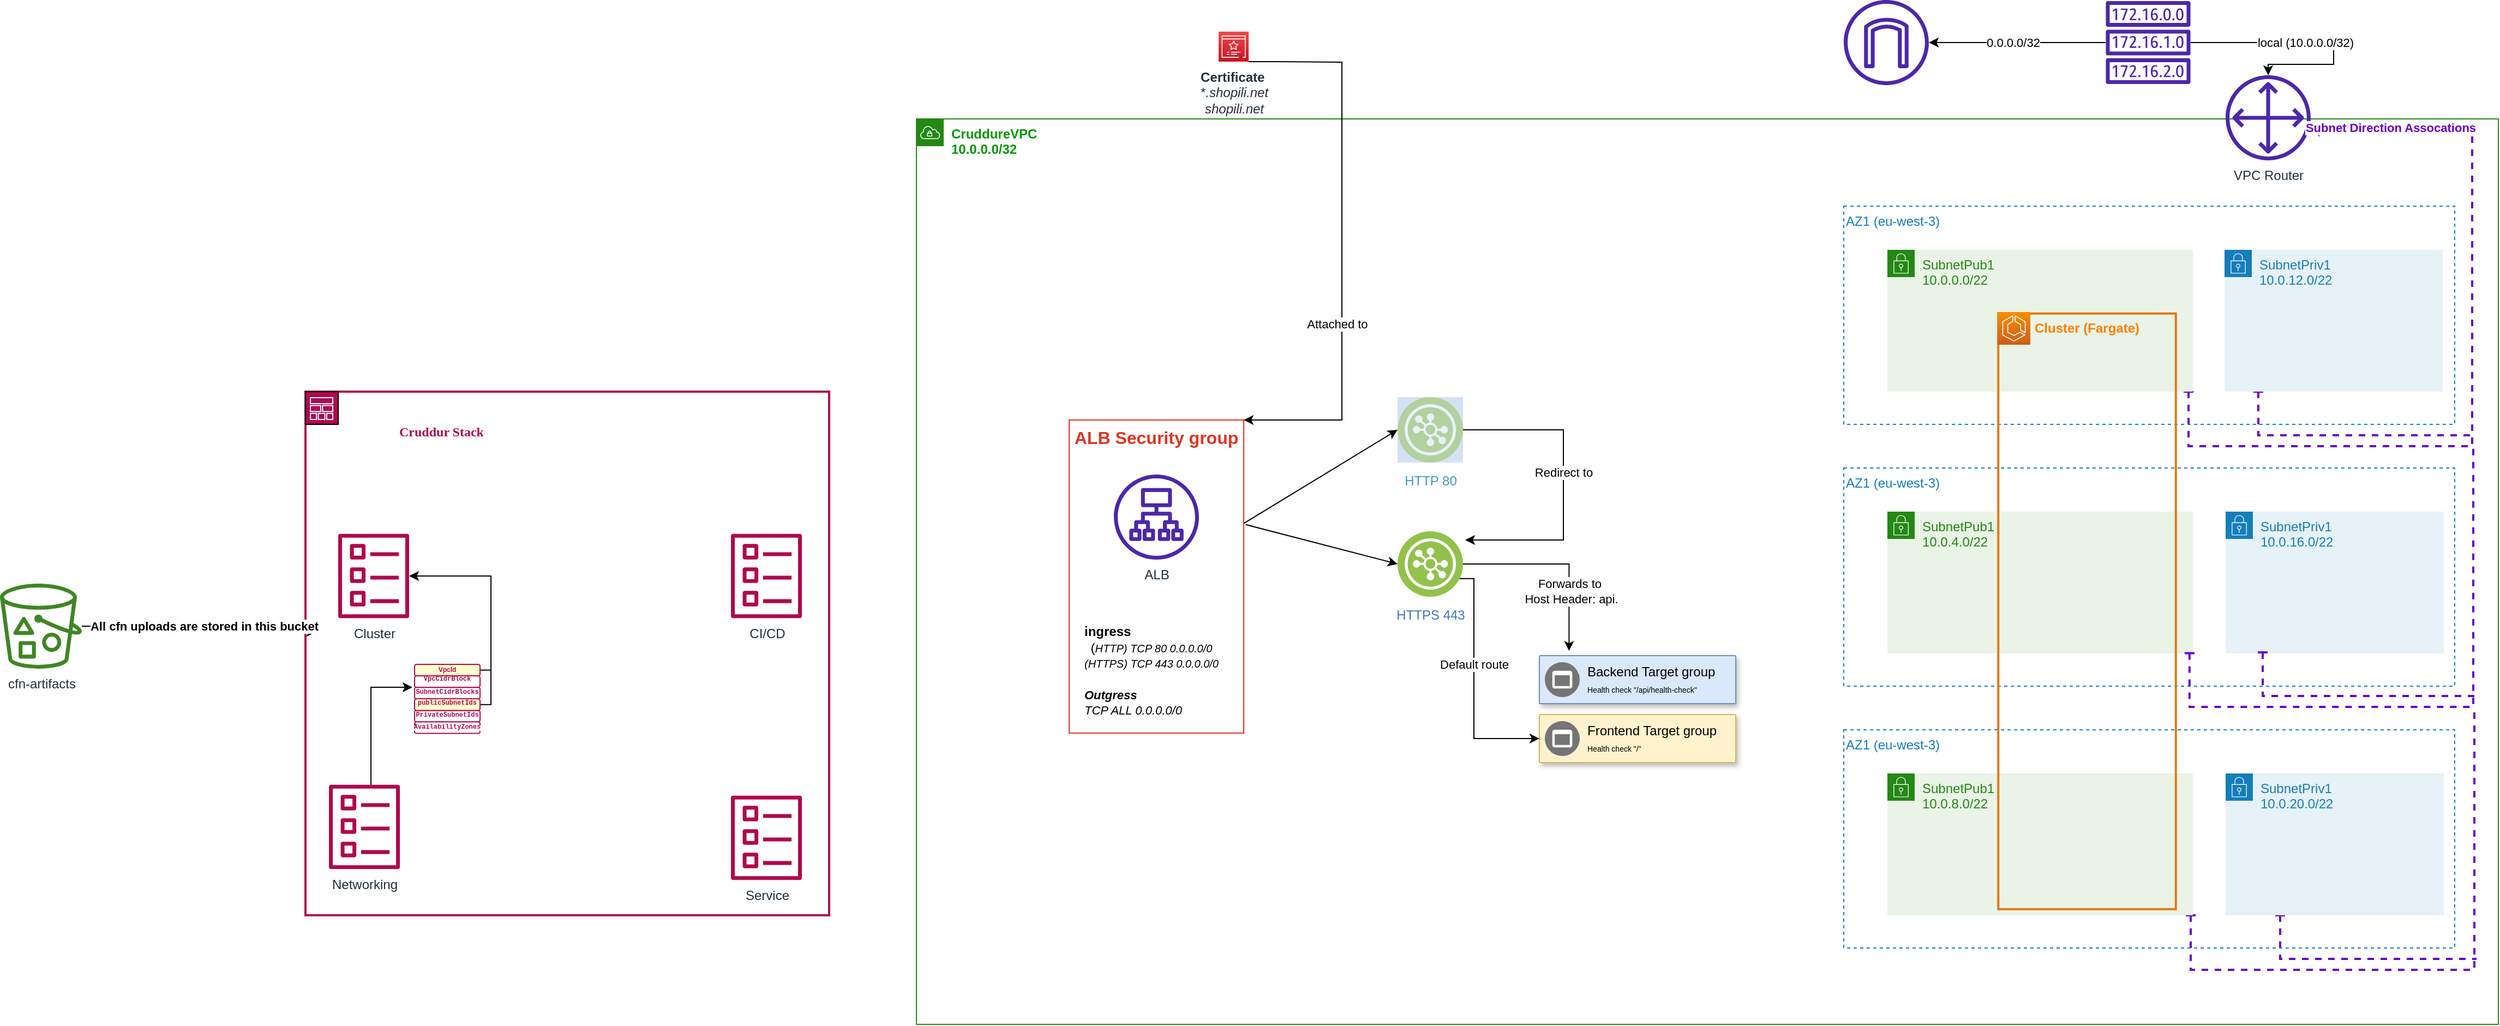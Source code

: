 <mxfile version="21.4.0" type="github">
  <diagram name="Page-1" id="jY5gFjf3i85i_nCbhtwK">
    <mxGraphModel dx="3163" dy="778" grid="1" gridSize="10" guides="1" tooltips="1" connect="1" arrows="1" fold="1" page="1" pageScale="1" pageWidth="827" pageHeight="1169" math="0" shadow="0">
      <root>
        <mxCell id="0" />
        <mxCell id="1" parent="0" />
        <mxCell id="iXnFn7y6UCGAYkhMm21r-1" value="&lt;b&gt;&lt;font color=&quot;#009900&quot;&gt;CruddureVPC&lt;/font&gt;&lt;/b&gt;&lt;br&gt;&lt;font color=&quot;#009900&quot;&gt;&lt;b&gt;10.0.0.0/32&lt;/b&gt;&lt;/font&gt;" style="points=[[0,0],[0.25,0],[0.5,0],[0.75,0],[1,0],[1,0.25],[1,0.5],[1,0.75],[1,1],[0.75,1],[0.5,1],[0.25,1],[0,1],[0,0.75],[0,0.5],[0,0.25]];outlineConnect=0;gradientColor=none;html=1;whiteSpace=wrap;fontSize=12;fontStyle=0;container=0;pointerEvents=0;collapsible=0;recursiveResize=0;shape=mxgraph.aws4.group;grIcon=mxgraph.aws4.group_vpc;strokeColor=#248814;fillColor=none;verticalAlign=top;align=left;spacingLeft=30;fontColor=#AAB7B8;dashed=0;" vertex="1" parent="1">
          <mxGeometry x="-690" y="120" width="1450" height="830" as="geometry" />
        </mxCell>
        <mxCell id="iXnFn7y6UCGAYkhMm21r-3" value="" style="sketch=0;outlineConnect=0;fontColor=#232F3E;gradientColor=none;fillColor=#4D27AA;strokeColor=none;dashed=0;verticalLabelPosition=bottom;verticalAlign=top;align=center;html=1;fontSize=12;fontStyle=0;aspect=fixed;pointerEvents=1;shape=mxgraph.aws4.internet_gateway;container=0;" vertex="1" parent="1">
          <mxGeometry x="160" y="11" width="78" height="78" as="geometry" />
        </mxCell>
        <mxCell id="iXnFn7y6UCGAYkhMm21r-6" style="edgeStyle=orthogonalEdgeStyle;rounded=0;orthogonalLoop=1;jettySize=auto;html=1;" edge="1" parent="1" source="iXnFn7y6UCGAYkhMm21r-4" target="iXnFn7y6UCGAYkhMm21r-5">
          <mxGeometry relative="1" as="geometry">
            <mxPoint x="550" y="70" as="targetPoint" />
            <Array as="points">
              <mxPoint x="609" y="50" />
              <mxPoint x="609" y="70" />
              <mxPoint x="549" y="70" />
            </Array>
          </mxGeometry>
        </mxCell>
        <mxCell id="iXnFn7y6UCGAYkhMm21r-11" value="local (10.0.0.0/32)" style="edgeLabel;html=1;align=center;verticalAlign=middle;resizable=0;points=[];container=0;" vertex="1" connectable="0" parent="iXnFn7y6UCGAYkhMm21r-6">
          <mxGeometry x="-0.056" y="-2" relative="1" as="geometry">
            <mxPoint y="-2" as="offset" />
          </mxGeometry>
        </mxCell>
        <mxCell id="iXnFn7y6UCGAYkhMm21r-7" style="edgeStyle=orthogonalEdgeStyle;rounded=0;orthogonalLoop=1;jettySize=auto;html=1;" edge="1" parent="1" source="iXnFn7y6UCGAYkhMm21r-4" target="iXnFn7y6UCGAYkhMm21r-3">
          <mxGeometry relative="1" as="geometry" />
        </mxCell>
        <mxCell id="iXnFn7y6UCGAYkhMm21r-12" value="0.0.0.0/32&lt;br&gt;" style="edgeLabel;html=1;align=center;verticalAlign=middle;resizable=0;points=[];container=0;" vertex="1" connectable="0" parent="iXnFn7y6UCGAYkhMm21r-7">
          <mxGeometry x="0.051" relative="1" as="geometry">
            <mxPoint as="offset" />
          </mxGeometry>
        </mxCell>
        <mxCell id="iXnFn7y6UCGAYkhMm21r-4" value="" style="sketch=0;outlineConnect=0;fontColor=#232F3E;gradientColor=none;fillColor=#4D27AA;strokeColor=none;dashed=0;verticalLabelPosition=bottom;verticalAlign=top;align=center;html=1;fontSize=12;fontStyle=0;aspect=fixed;pointerEvents=1;shape=mxgraph.aws4.route_table;container=0;" vertex="1" parent="1">
          <mxGeometry x="400" y="12" width="78" height="76" as="geometry" />
        </mxCell>
        <mxCell id="iXnFn7y6UCGAYkhMm21r-5" value="VPC Router" style="sketch=0;outlineConnect=0;fontColor=#232F3E;gradientColor=none;fillColor=#4D27AA;strokeColor=none;dashed=0;verticalLabelPosition=bottom;verticalAlign=top;align=center;html=1;fontSize=12;fontStyle=0;aspect=fixed;pointerEvents=1;shape=mxgraph.aws4.customer_gateway;container=0;" vertex="1" parent="1">
          <mxGeometry x="510" y="80" width="78" height="78" as="geometry" />
        </mxCell>
        <mxCell id="iXnFn7y6UCGAYkhMm21r-19" style="edgeStyle=orthogonalEdgeStyle;rounded=0;orthogonalLoop=1;jettySize=auto;html=1;strokeColor=#6600CC;strokeWidth=2;dashed=1;endArrow=classic;endFill=0;startArrow=baseDash;startFill=0;" edge="1" parent="1">
          <mxGeometry relative="1" as="geometry">
            <mxPoint x="476" y="370" as="sourcePoint" />
            <mxPoint x="584" y="130" as="targetPoint" />
            <Array as="points">
              <mxPoint x="476" y="420" />
              <mxPoint x="736" y="420" />
              <mxPoint x="736" y="130" />
            </Array>
          </mxGeometry>
        </mxCell>
        <mxCell id="iXnFn7y6UCGAYkhMm21r-26" value="&lt;font color=&quot;#6600cc&quot;&gt;&lt;b&gt;Subnet Direction Assocations&lt;/b&gt;&lt;/font&gt;" style="edgeLabel;html=1;align=center;verticalAlign=middle;resizable=0;points=[];container=0;" vertex="1" connectable="0" parent="iXnFn7y6UCGAYkhMm21r-19">
          <mxGeometry x="0.839" y="1" relative="1" as="geometry">
            <mxPoint x="16" y="-3" as="offset" />
          </mxGeometry>
        </mxCell>
        <mxCell id="iXnFn7y6UCGAYkhMm21r-23" style="edgeStyle=orthogonalEdgeStyle;rounded=0;orthogonalLoop=1;jettySize=auto;html=1;strokeColor=#6600CC;strokeWidth=2;dashed=1;endArrow=none;endFill=0;startArrow=baseDash;startFill=0;" edge="1" parent="1">
          <mxGeometry relative="1" as="geometry">
            <mxPoint x="740" y="890" as="targetPoint" />
            <mxPoint x="560" y="850" as="sourcePoint" />
            <Array as="points">
              <mxPoint x="560" y="890" />
            </Array>
          </mxGeometry>
        </mxCell>
        <mxCell id="iXnFn7y6UCGAYkhMm21r-24" style="edgeStyle=orthogonalEdgeStyle;rounded=0;orthogonalLoop=1;jettySize=auto;html=1;strokeColor=#6600CC;strokeWidth=2;dashed=1;endArrow=none;endFill=0;startArrow=baseDash;startFill=0;" edge="1" parent="1">
          <mxGeometry relative="1" as="geometry">
            <mxPoint x="478" y="850" as="sourcePoint" />
            <mxPoint x="738" y="660" as="targetPoint" />
            <Array as="points">
              <mxPoint x="478" y="850" />
              <mxPoint x="478" y="900" />
              <mxPoint x="738" y="900" />
            </Array>
          </mxGeometry>
        </mxCell>
        <mxCell id="iXnFn7y6UCGAYkhMm21r-32" value="" style="group;verticalAlign=top;horizontal=0;fillColor=none;" vertex="1" connectable="0" parent="1">
          <mxGeometry x="-1250" y="370" width="480" height="480" as="geometry" />
        </mxCell>
        <mxCell id="iXnFn7y6UCGAYkhMm21r-29" value="" style="whiteSpace=wrap;html=1;aspect=fixed;strokeColor=#b0084d;strokeWidth=2;fillColor=none;" vertex="1" parent="iXnFn7y6UCGAYkhMm21r-32">
          <mxGeometry width="480" height="480" as="geometry" />
        </mxCell>
        <mxCell id="iXnFn7y6UCGAYkhMm21r-30" value="" style="whiteSpace=wrap;html=1;aspect=fixed;fillColor=#B0084D;" vertex="1" parent="iXnFn7y6UCGAYkhMm21r-32">
          <mxGeometry width="30" height="30" as="geometry" />
        </mxCell>
        <mxCell id="iXnFn7y6UCGAYkhMm21r-27" value="&lt;br&gt;&lt;br&gt;" style="sketch=0;outlineConnect=0;fontColor=#232F3E;gradientColor=none;fillColor=#FFFFFF;strokeColor=none;dashed=0;verticalLabelPosition=bottom;verticalAlign=top;align=center;html=1;fontSize=12;fontStyle=0;aspect=fixed;pointerEvents=1;shape=mxgraph.aws4.stack;" vertex="1" parent="iXnFn7y6UCGAYkhMm21r-32">
          <mxGeometry x="4" y="5" width="21.56" height="21" as="geometry" />
        </mxCell>
        <mxCell id="iXnFn7y6UCGAYkhMm21r-31" value="Cruddur Stack" style="text;strokeColor=none;fillColor=none;align=left;verticalAlign=middle;spacingLeft=4;spacingRight=4;overflow=hidden;points=[[0,0.5],[1,0.5]];portConstraint=eastwest;rotatable=0;whiteSpace=wrap;html=1;fontFamily=Verdana;fontStyle=1;fontColor=#B0084D;" vertex="1" parent="iXnFn7y6UCGAYkhMm21r-32">
          <mxGeometry x="80" y="22" width="120" height="30" as="geometry" />
        </mxCell>
        <mxCell id="iXnFn7y6UCGAYkhMm21r-28" value="Cluster" style="sketch=0;outlineConnect=0;fontColor=#232F3E;gradientColor=none;fillColor=#B0084D;strokeColor=none;dashed=0;verticalLabelPosition=bottom;verticalAlign=top;align=center;html=1;fontSize=12;fontStyle=0;aspect=fixed;pointerEvents=1;shape=mxgraph.aws4.template;" vertex="1" parent="iXnFn7y6UCGAYkhMm21r-32">
          <mxGeometry x="30" y="130" width="65" height="78" as="geometry" />
        </mxCell>
        <mxCell id="iXnFn7y6UCGAYkhMm21r-33" value="Service&lt;br&gt;" style="sketch=0;outlineConnect=0;fontColor=#232F3E;gradientColor=none;fillColor=#B0084D;strokeColor=none;dashed=0;verticalLabelPosition=bottom;verticalAlign=top;align=center;html=1;fontSize=12;fontStyle=0;aspect=fixed;pointerEvents=1;shape=mxgraph.aws4.template;" vertex="1" parent="iXnFn7y6UCGAYkhMm21r-32">
          <mxGeometry x="390" y="370" width="65" height="78" as="geometry" />
        </mxCell>
        <mxCell id="iXnFn7y6UCGAYkhMm21r-34" value="CI/CD&lt;br&gt;" style="sketch=0;outlineConnect=0;fontColor=#232F3E;gradientColor=none;fillColor=#B0084D;strokeColor=none;dashed=0;verticalLabelPosition=bottom;verticalAlign=top;align=center;html=1;fontSize=12;fontStyle=0;aspect=fixed;pointerEvents=1;shape=mxgraph.aws4.template;" vertex="1" parent="iXnFn7y6UCGAYkhMm21r-32">
          <mxGeometry x="390" y="130" width="65" height="78" as="geometry" />
        </mxCell>
        <mxCell id="iXnFn7y6UCGAYkhMm21r-48" style="edgeStyle=orthogonalEdgeStyle;rounded=0;orthogonalLoop=1;jettySize=auto;html=1;" edge="1" parent="iXnFn7y6UCGAYkhMm21r-32" source="iXnFn7y6UCGAYkhMm21r-35">
          <mxGeometry relative="1" as="geometry">
            <mxPoint x="98" y="271" as="targetPoint" />
            <Array as="points">
              <mxPoint x="60" y="271" />
            </Array>
          </mxGeometry>
        </mxCell>
        <mxCell id="iXnFn7y6UCGAYkhMm21r-35" value="Networking" style="sketch=0;outlineConnect=0;fontColor=#232F3E;gradientColor=none;fillColor=#B0084D;strokeColor=none;dashed=0;verticalLabelPosition=bottom;verticalAlign=top;align=center;html=1;fontSize=12;fontStyle=0;aspect=fixed;pointerEvents=1;shape=mxgraph.aws4.template;" vertex="1" parent="iXnFn7y6UCGAYkhMm21r-32">
          <mxGeometry x="21.53" y="360" width="65" height="78" as="geometry" />
        </mxCell>
        <mxCell id="iXnFn7y6UCGAYkhMm21r-54" style="edgeStyle=orthogonalEdgeStyle;rounded=0;orthogonalLoop=1;jettySize=auto;html=1;" edge="1" parent="iXnFn7y6UCGAYkhMm21r-32" source="iXnFn7y6UCGAYkhMm21r-40" target="iXnFn7y6UCGAYkhMm21r-28">
          <mxGeometry relative="1" as="geometry">
            <Array as="points">
              <mxPoint x="170" y="255" />
              <mxPoint x="170" y="169" />
            </Array>
          </mxGeometry>
        </mxCell>
        <mxCell id="iXnFn7y6UCGAYkhMm21r-40" value="VpcId" style="rounded=1;whiteSpace=wrap;fontSize=6;html=1;spacingTop=0;spacing=0;fontColor=#B0084D;fontStyle=1;align=center;strokeColor=#B0084D;fillColor=#FFFFCC;" vertex="1" parent="iXnFn7y6UCGAYkhMm21r-32">
          <mxGeometry x="100" y="250" width="60" height="10.55" as="geometry" />
        </mxCell>
        <mxCell id="iXnFn7y6UCGAYkhMm21r-52" value="&lt;div style=&quot;background-color: rgb(255, 255, 255); font-family: Menlo, Monaco, &amp;quot;Courier New&amp;quot;, monospace; line-height: 92%; font-size: 6px;&quot;&gt;&lt;font style=&quot;font-size: 6px;&quot;&gt;PrivateSubnetIds&lt;/font&gt;&lt;/div&gt;" style="rounded=1;whiteSpace=wrap;html=1;fontSize=6;spacingTop=-3;fontColor=#B0084D;verticalAlign=middle;align=center;fontStyle=1;strokeColor=#B0084D;" vertex="1" parent="iXnFn7y6UCGAYkhMm21r-32">
          <mxGeometry x="100" y="292.19" width="60" height="10.55" as="geometry" />
        </mxCell>
        <mxCell id="iXnFn7y6UCGAYkhMm21r-41" value="&lt;div style=&quot;background-color: rgb(255, 255, 255); font-family: Menlo, Monaco, &amp;quot;Courier New&amp;quot;, monospace; line-height: 72%; font-size: 6px;&quot;&gt;&lt;div style=&quot;line-height: 72%; font-size: 6px;&quot;&gt;&lt;font style=&quot;font-size: 6px;&quot;&gt;&lt;span style=&quot;font-size: 6px;&quot;&gt;VpcCidrBlock&lt;/span&gt;&lt;/font&gt;&lt;/div&gt;&lt;/div&gt;" style="rounded=1;whiteSpace=wrap;html=1;fontSize=6;spacingTop=-3;fontColor=#B0084D;fontStyle=1;align=center;strokeColor=#B0084D;" vertex="1" parent="iXnFn7y6UCGAYkhMm21r-32">
          <mxGeometry x="100" y="260.55" width="60" height="10.55" as="geometry" />
        </mxCell>
        <mxCell id="iXnFn7y6UCGAYkhMm21r-42" value="&lt;div style=&quot;background-color: rgb(255, 255, 255); font-family: Menlo, Monaco, &amp;quot;Courier New&amp;quot;, monospace; line-height: 92%; font-size: 6px;&quot;&gt;&lt;div style=&quot;line-height: 92%; font-size: 6px;&quot;&gt;&lt;div style=&quot;line-height: 92%; font-size: 6px;&quot;&gt;&lt;font style=&quot;font-size: 6px;&quot;&gt;SubnetCidrBlocks&lt;/font&gt;&lt;/div&gt;&lt;/div&gt;&lt;/div&gt;" style="rounded=1;whiteSpace=wrap;html=1;fontSize=6;spacingTop=-2;fontColor=#B0084D;fontStyle=1;align=center;strokeColor=#B0084D;" vertex="1" parent="iXnFn7y6UCGAYkhMm21r-32">
          <mxGeometry x="100" y="271.09" width="60" height="10.55" as="geometry" />
        </mxCell>
        <mxCell id="iXnFn7y6UCGAYkhMm21r-55" style="edgeStyle=orthogonalEdgeStyle;rounded=0;orthogonalLoop=1;jettySize=auto;html=1;endArrow=none;endFill=0;" edge="1" parent="iXnFn7y6UCGAYkhMm21r-32" source="iXnFn7y6UCGAYkhMm21r-43">
          <mxGeometry relative="1" as="geometry">
            <mxPoint x="170" y="249" as="targetPoint" />
            <Array as="points">
              <mxPoint x="170" y="287" />
            </Array>
          </mxGeometry>
        </mxCell>
        <mxCell id="iXnFn7y6UCGAYkhMm21r-43" value="&lt;div style=&quot;font-family: Menlo, Monaco, &amp;quot;Courier New&amp;quot;, monospace; line-height: 92%; font-size: 6px;&quot;&gt;&lt;font style=&quot;font-size: 6px; background-color: rgb(255, 255, 204);&quot;&gt;publicSubnetIds&lt;/font&gt;&lt;/div&gt;" style="rounded=1;whiteSpace=wrap;html=1;fontSize=6;spacingTop=-3;fontColor=#B0084D;verticalAlign=middle;align=center;fontStyle=1;strokeColor=#B0084D;fillColor=#FFFFCC;" vertex="1" parent="iXnFn7y6UCGAYkhMm21r-32">
          <mxGeometry x="100" y="281.64" width="60" height="10.55" as="geometry" />
        </mxCell>
        <mxCell id="iXnFn7y6UCGAYkhMm21r-46" value="&lt;div style=&quot;background-color: rgb(255, 255, 255); font-family: Menlo, Monaco, &amp;quot;Courier New&amp;quot;, monospace; line-height: 71%; font-size: 6px;&quot;&gt;&lt;font style=&quot;font-size: 6px;&quot;&gt;AvailabilityZones&lt;/font&gt;&lt;/div&gt;" style="rounded=1;whiteSpace=wrap;html=1;fontSize=6;spacingTop=-1;fontColor=#B0084D;fontStyle=1;align=center;strokeColor=#B0084D;" vertex="1" parent="iXnFn7y6UCGAYkhMm21r-32">
          <mxGeometry x="100" y="302.74" width="60" height="10.55" as="geometry" />
        </mxCell>
        <mxCell id="iXnFn7y6UCGAYkhMm21r-38" style="edgeStyle=orthogonalEdgeStyle;rounded=0;orthogonalLoop=1;jettySize=auto;html=1;" edge="1" parent="1" source="iXnFn7y6UCGAYkhMm21r-36">
          <mxGeometry relative="1" as="geometry">
            <mxPoint x="-1240" y="590" as="targetPoint" />
            <mxPoint x="-645.008" y="319" as="sourcePoint" />
          </mxGeometry>
        </mxCell>
        <mxCell id="iXnFn7y6UCGAYkhMm21r-39" value="&lt;b&gt;All cfn uploads are stored in this bucket&lt;/b&gt;" style="edgeLabel;html=1;align=center;verticalAlign=middle;resizable=0;points=[];" vertex="1" connectable="0" parent="iXnFn7y6UCGAYkhMm21r-38">
          <mxGeometry x="-0.262" y="-4" relative="1" as="geometry">
            <mxPoint x="30" y="-4" as="offset" />
          </mxGeometry>
        </mxCell>
        <mxCell id="iXnFn7y6UCGAYkhMm21r-36" value="cfn-artifacts" style="sketch=0;outlineConnect=0;fontColor=#232F3E;gradientColor=none;fillColor=#3F8624;strokeColor=none;dashed=0;verticalLabelPosition=bottom;verticalAlign=top;align=center;html=1;fontSize=12;fontStyle=0;aspect=fixed;pointerEvents=1;shape=mxgraph.aws4.bucket_with_objects;" vertex="1" parent="1">
          <mxGeometry x="-1530" y="546" width="75" height="78" as="geometry" />
        </mxCell>
        <mxCell id="iXnFn7y6UCGAYkhMm21r-93" value="" style="group" vertex="1" connectable="0" parent="1">
          <mxGeometry x="-639" y="356" width="700" height="354" as="geometry" />
        </mxCell>
        <mxCell id="iXnFn7y6UCGAYkhMm21r-67" value="ALB&lt;br&gt;" style="sketch=0;outlineConnect=0;fontColor=#232F3E;gradientColor=none;fillColor=#4D27AA;strokeColor=none;dashed=0;verticalLabelPosition=bottom;verticalAlign=top;align=center;html=1;fontSize=12;fontStyle=0;aspect=fixed;pointerEvents=1;shape=mxgraph.aws4.application_load_balancer;" vertex="1" parent="iXnFn7y6UCGAYkhMm21r-93">
          <mxGeometry x="130" y="90" width="78" height="78" as="geometry" />
        </mxCell>
        <mxCell id="iXnFn7y6UCGAYkhMm21r-72" value="" style="group" vertex="1" connectable="0" parent="iXnFn7y6UCGAYkhMm21r-93">
          <mxGeometry x="390" y="120" width="70" height="82" as="geometry" />
        </mxCell>
        <mxCell id="iXnFn7y6UCGAYkhMm21r-71" value="" style="shape=image;html=1;verticalAlign=top;verticalLabelPosition=bottom;labelBackgroundColor=#ffffff;imageAspect=0;aspect=fixed;image=https://cdn1.iconfinder.com/data/icons/material-core/23/https-128.png;opacity=50;perimeterSpacing=10;strokeWidth=4;imageBackground=default;" vertex="1" parent="iXnFn7y6UCGAYkhMm21r-72">
          <mxGeometry x="30" width="40" height="40" as="geometry" />
        </mxCell>
        <mxCell id="iXnFn7y6UCGAYkhMm21r-68" value="HTTPS 443&lt;br&gt;" style="image;aspect=fixed;perimeter=ellipsePerimeter;html=1;align=center;shadow=0;dashed=0;fontColor=#4277BB;labelBackgroundColor=default;fontSize=12;spacingTop=3;image=img/lib/ibm/vpc/LoadBalancerListener.svg;" vertex="1" parent="iXnFn7y6UCGAYkhMm21r-72">
          <mxGeometry y="22" width="60" height="60" as="geometry" />
        </mxCell>
        <mxCell id="iXnFn7y6UCGAYkhMm21r-73" value="" style="group" vertex="1" connectable="0" parent="iXnFn7y6UCGAYkhMm21r-93">
          <mxGeometry x="390" width="70" height="79" as="geometry" />
        </mxCell>
        <mxCell id="iXnFn7y6UCGAYkhMm21r-69" value="" style="shape=image;html=1;verticalAlign=top;verticalLabelPosition=bottom;labelBackgroundColor=#ffffff;imageAspect=0;aspect=fixed;image=https://cdn1.iconfinder.com/data/icons/CrystalClear/128x128/actions/decrypted.png" vertex="1" parent="iXnFn7y6UCGAYkhMm21r-73">
          <mxGeometry x="30" width="40" height="40" as="geometry" />
        </mxCell>
        <mxCell id="iXnFn7y6UCGAYkhMm21r-70" value="HTTP 80" style="image;aspect=fixed;perimeter=ellipsePerimeter;html=1;align=center;shadow=0;dashed=0;fontColor=#4299BB;labelBackgroundColor=default;fontSize=12;spacingTop=3;image=img/lib/ibm/vpc/LoadBalancerListener.svg;opacity=50;imageBorder=none;imageBackground=#A9C4EB;" vertex="1" parent="iXnFn7y6UCGAYkhMm21r-73">
          <mxGeometry y="19" width="60" height="60" as="geometry" />
        </mxCell>
        <mxCell id="iXnFn7y6UCGAYkhMm21r-75" value="" style="strokeColor=#d6b656;shadow=1;strokeWidth=1;rounded=1;absoluteArcSize=1;arcSize=2;fillColor=#fff2cc;" vertex="1" parent="iXnFn7y6UCGAYkhMm21r-93">
          <mxGeometry x="520" y="310" width="180" height="44" as="geometry" />
        </mxCell>
        <mxCell id="iXnFn7y6UCGAYkhMm21r-76" value="Frontend Target group&lt;br&gt;&lt;font style=&quot;font-size: 7px;&quot;&gt;Health check &quot;/&quot;&amp;nbsp;&lt;/font&gt;" style="sketch=0;dashed=0;connectable=0;html=1;fillColor=#757575;strokeColor=none;shape=mxgraph.gcp2.frontend_platform_services;part=1;labelPosition=right;verticalLabelPosition=middle;align=left;verticalAlign=middle;spacingLeft=5;fontSize=12;" vertex="1" parent="iXnFn7y6UCGAYkhMm21r-75">
          <mxGeometry y="0.5" width="32" height="32" relative="1" as="geometry">
            <mxPoint x="5" y="-16" as="offset" />
          </mxGeometry>
        </mxCell>
        <mxCell id="iXnFn7y6UCGAYkhMm21r-77" value="" style="strokeColor=#6c8ebf;shadow=1;strokeWidth=1;rounded=1;absoluteArcSize=1;arcSize=2;fillColor=#dae8fc;" vertex="1" parent="iXnFn7y6UCGAYkhMm21r-93">
          <mxGeometry x="520" y="256" width="180" height="44" as="geometry" />
        </mxCell>
        <mxCell id="iXnFn7y6UCGAYkhMm21r-78" value="Backend Target group&lt;br&gt;&lt;font style=&quot;font-size: 7px;&quot;&gt;Health check &quot;/api/health-check&quot;&amp;nbsp;&lt;/font&gt;" style="sketch=0;dashed=0;connectable=0;html=1;fillColor=#757575;strokeColor=none;shape=mxgraph.gcp2.frontend_platform_services;part=1;labelPosition=right;verticalLabelPosition=middle;align=left;verticalAlign=middle;spacingLeft=5;fontSize=12;" vertex="1" parent="iXnFn7y6UCGAYkhMm21r-77">
          <mxGeometry y="0.5" width="32" height="32" relative="1" as="geometry">
            <mxPoint x="5" y="-16" as="offset" />
          </mxGeometry>
        </mxCell>
        <mxCell id="iXnFn7y6UCGAYkhMm21r-79" style="edgeStyle=orthogonalEdgeStyle;rounded=0;orthogonalLoop=1;jettySize=auto;html=1;" edge="1" parent="iXnFn7y6UCGAYkhMm21r-93" source="iXnFn7y6UCGAYkhMm21r-70">
          <mxGeometry relative="1" as="geometry">
            <mxPoint x="462.0" y="49" as="sourcePoint" />
            <mxPoint x="452" y="150" as="targetPoint" />
            <Array as="points">
              <mxPoint x="542" y="49" />
              <mxPoint x="542" y="150" />
            </Array>
          </mxGeometry>
        </mxCell>
        <mxCell id="iXnFn7y6UCGAYkhMm21r-80" value="Redirect to&lt;br&gt;" style="edgeLabel;html=1;align=center;verticalAlign=middle;resizable=0;points=[];" vertex="1" connectable="0" parent="iXnFn7y6UCGAYkhMm21r-79">
          <mxGeometry x="-0.077" relative="1" as="geometry">
            <mxPoint as="offset" />
          </mxGeometry>
        </mxCell>
        <mxCell id="iXnFn7y6UCGAYkhMm21r-81" style="edgeStyle=orthogonalEdgeStyle;rounded=0;orthogonalLoop=1;jettySize=auto;html=1;entryX=0.151;entryY=-0.099;entryDx=0;entryDy=0;entryPerimeter=0;" edge="1" parent="iXnFn7y6UCGAYkhMm21r-93" source="iXnFn7y6UCGAYkhMm21r-68" target="iXnFn7y6UCGAYkhMm21r-77">
          <mxGeometry relative="1" as="geometry" />
        </mxCell>
        <mxCell id="iXnFn7y6UCGAYkhMm21r-82" value="Forwards to&amp;nbsp;&lt;br&gt;Host Header: api." style="edgeLabel;html=1;align=center;verticalAlign=middle;resizable=0;points=[];" vertex="1" connectable="0" parent="iXnFn7y6UCGAYkhMm21r-81">
          <mxGeometry x="0.378" y="2" relative="1" as="geometry">
            <mxPoint as="offset" />
          </mxGeometry>
        </mxCell>
        <mxCell id="iXnFn7y6UCGAYkhMm21r-83" style="edgeStyle=orthogonalEdgeStyle;rounded=0;orthogonalLoop=1;jettySize=auto;html=1;exitX=1;exitY=0.75;exitDx=0;exitDy=0;entryX=0;entryY=0.5;entryDx=0;entryDy=0;" edge="1" parent="iXnFn7y6UCGAYkhMm21r-93" source="iXnFn7y6UCGAYkhMm21r-68" target="iXnFn7y6UCGAYkhMm21r-75">
          <mxGeometry relative="1" as="geometry">
            <Array as="points">
              <mxPoint x="460" y="185" />
              <mxPoint x="460" y="332" />
            </Array>
          </mxGeometry>
        </mxCell>
        <mxCell id="iXnFn7y6UCGAYkhMm21r-84" value="Default route" style="edgeLabel;html=1;align=center;verticalAlign=middle;resizable=0;points=[];" vertex="1" connectable="0" parent="iXnFn7y6UCGAYkhMm21r-83">
          <mxGeometry x="-0.169" relative="1" as="geometry">
            <mxPoint as="offset" />
          </mxGeometry>
        </mxCell>
        <mxCell id="iXnFn7y6UCGAYkhMm21r-89" value="&lt;b&gt;&lt;font style=&quot;font-size: 16px;&quot;&gt;ALB Security group&lt;/font&gt;&lt;/b&gt;" style="fillColor=none;strokeColor=#DD3522;verticalAlign=top;fontStyle=0;fontColor=#DD3522;whiteSpace=wrap;html=1;" vertex="1" parent="iXnFn7y6UCGAYkhMm21r-93">
          <mxGeometry x="89" y="40" width="160" height="287" as="geometry" />
        </mxCell>
        <mxCell id="iXnFn7y6UCGAYkhMm21r-86" style="rounded=0;orthogonalLoop=1;jettySize=auto;html=1;entryX=0;entryY=0.5;entryDx=0;entryDy=0;elbow=vertical;exitX=1.011;exitY=0.334;exitDx=0;exitDy=0;exitPerimeter=0;" edge="1" parent="iXnFn7y6UCGAYkhMm21r-93" source="iXnFn7y6UCGAYkhMm21r-89" target="iXnFn7y6UCGAYkhMm21r-68">
          <mxGeometry relative="1" as="geometry" />
        </mxCell>
        <mxCell id="iXnFn7y6UCGAYkhMm21r-85" style="rounded=0;orthogonalLoop=1;jettySize=auto;html=1;entryX=0;entryY=0.5;entryDx=0;entryDy=0;" edge="1" parent="iXnFn7y6UCGAYkhMm21r-93" source="iXnFn7y6UCGAYkhMm21r-89" target="iXnFn7y6UCGAYkhMm21r-70">
          <mxGeometry relative="1" as="geometry" />
        </mxCell>
        <mxCell id="iXnFn7y6UCGAYkhMm21r-92" value="&lt;div style=&quot;text-align: left;&quot;&gt;&lt;b style=&quot;background-color: initial;&quot;&gt;ingress&lt;/b&gt;&lt;span style=&quot;background-color: initial;&quot;&gt;&amp;nbsp;&lt;/span&gt;&lt;/div&gt;(&lt;font style=&quot;&quot;&gt;&lt;i style=&quot;&quot;&gt;&lt;font size=&quot;1&quot;&gt;HTTP) TCP 80 0.0.0.0/0&lt;/font&gt;&lt;br&gt;&lt;font size=&quot;1&quot;&gt;(HTTPS) TCP 443 0.0.0.0/0&lt;/font&gt;&lt;br&gt;&lt;br&gt;&lt;div style=&quot;text-align: left;&quot;&gt;&lt;i style=&quot;background-color: initial;&quot;&gt;&lt;font style=&quot;font-size: 11px;&quot;&gt;&lt;b&gt;Outgress&lt;/b&gt;&lt;br&gt;TCP ALL 0.0.0.0/0&lt;/font&gt;&lt;/i&gt;&lt;/div&gt;&lt;/i&gt;&lt;/font&gt;" style="text;html=1;strokeColor=none;fillColor=none;align=center;verticalAlign=middle;whiteSpace=wrap;rounded=0;" vertex="1" parent="iXnFn7y6UCGAYkhMm21r-93">
          <mxGeometry x="100" y="220" width="129" height="100" as="geometry" />
        </mxCell>
        <mxCell id="iXnFn7y6UCGAYkhMm21r-2" value="AZ1 (eu-west-3)" style="fillColor=none;strokeColor=#147EBA;dashed=1;verticalAlign=top;fontStyle=0;fontColor=#147EBA;whiteSpace=wrap;html=1;align=left;container=0;" vertex="1" parent="1">
          <mxGeometry x="160" y="200" width="560" height="200" as="geometry" />
        </mxCell>
        <mxCell id="iXnFn7y6UCGAYkhMm21r-9" value="SubnetPub1&lt;br&gt;10.0.0.0/22" style="points=[[0,0],[0.25,0],[0.5,0],[0.75,0],[1,0],[1,0.25],[1,0.5],[1,0.75],[1,1],[0.75,1],[0.5,1],[0.25,1],[0,1],[0,0.75],[0,0.5],[0,0.25]];outlineConnect=0;gradientColor=none;html=1;whiteSpace=wrap;fontSize=12;fontStyle=0;container=0;pointerEvents=0;collapsible=0;recursiveResize=0;shape=mxgraph.aws4.group;grIcon=mxgraph.aws4.group_security_group;grStroke=0;strokeColor=#248814;fillColor=#E9F3E6;verticalAlign=top;align=left;spacingLeft=30;fontColor=#248814;dashed=0;" vertex="1" parent="1">
          <mxGeometry x="200" y="240" width="280" height="130" as="geometry" />
        </mxCell>
        <mxCell id="iXnFn7y6UCGAYkhMm21r-20" style="edgeStyle=orthogonalEdgeStyle;rounded=0;orthogonalLoop=1;jettySize=auto;html=1;strokeColor=#6600CC;strokeWidth=2;dashed=1;endArrow=none;endFill=0;startArrow=baseDash;startFill=0;" edge="1" parent="1" source="iXnFn7y6UCGAYkhMm21r-10">
          <mxGeometry relative="1" as="geometry">
            <mxPoint x="740" y="410" as="targetPoint" />
            <Array as="points">
              <mxPoint x="540" y="410" />
              <mxPoint x="730" y="410" />
            </Array>
          </mxGeometry>
        </mxCell>
        <mxCell id="iXnFn7y6UCGAYkhMm21r-10" value="SubnetPriv1&lt;br&gt;10.0.12.0/22" style="points=[[0,0],[0.25,0],[0.5,0],[0.75,0],[1,0],[1,0.25],[1,0.5],[1,0.75],[1,1],[0.75,1],[0.5,1],[0.25,1],[0,1],[0,0.75],[0,0.5],[0,0.25]];outlineConnect=0;gradientColor=none;html=1;whiteSpace=wrap;fontSize=12;fontStyle=0;container=0;pointerEvents=0;collapsible=0;recursiveResize=0;shape=mxgraph.aws4.group;grIcon=mxgraph.aws4.group_security_group;grStroke=0;strokeColor=#147EBA;fillColor=#E6F2F8;verticalAlign=top;align=left;spacingLeft=30;fontColor=#147EBA;dashed=0;" vertex="1" parent="1">
          <mxGeometry x="509" y="240" width="200" height="130" as="geometry" />
        </mxCell>
        <mxCell id="iXnFn7y6UCGAYkhMm21r-13" value="AZ1 (eu-west-3)" style="fillColor=none;strokeColor=#147EBA;dashed=1;verticalAlign=top;fontStyle=0;fontColor=#147EBA;whiteSpace=wrap;html=1;align=left;container=0;" vertex="1" parent="1">
          <mxGeometry x="160" y="440" width="560" height="200" as="geometry" />
        </mxCell>
        <mxCell id="iXnFn7y6UCGAYkhMm21r-14" value="SubnetPub1&lt;br&gt;10.0.4.0/22" style="points=[[0,0],[0.25,0],[0.5,0],[0.75,0],[1,0],[1,0.25],[1,0.5],[1,0.75],[1,1],[0.75,1],[0.5,1],[0.25,1],[0,1],[0,0.75],[0,0.5],[0,0.25]];outlineConnect=0;gradientColor=none;html=1;whiteSpace=wrap;fontSize=12;fontStyle=0;container=0;pointerEvents=0;collapsible=0;recursiveResize=0;shape=mxgraph.aws4.group;grIcon=mxgraph.aws4.group_security_group;grStroke=0;strokeColor=#248814;fillColor=#E9F3E6;verticalAlign=top;align=left;spacingLeft=30;fontColor=#248814;dashed=0;" vertex="1" parent="1">
          <mxGeometry x="200" y="480" width="280" height="130" as="geometry" />
        </mxCell>
        <mxCell id="iXnFn7y6UCGAYkhMm21r-15" value="SubnetPriv1&lt;br&gt;10.0.16.0/22" style="points=[[0,0],[0.25,0],[0.5,0],[0.75,0],[1,0],[1,0.25],[1,0.5],[1,0.75],[1,1],[0.75,1],[0.5,1],[0.25,1],[0,1],[0,0.75],[0,0.5],[0,0.25]];outlineConnect=0;gradientColor=none;html=1;whiteSpace=wrap;fontSize=12;fontStyle=0;container=0;pointerEvents=0;collapsible=0;recursiveResize=0;shape=mxgraph.aws4.group;grIcon=mxgraph.aws4.group_security_group;grStroke=0;strokeColor=#147EBA;fillColor=#E6F2F8;verticalAlign=top;align=left;spacingLeft=30;fontColor=#147EBA;dashed=0;" vertex="1" parent="1">
          <mxGeometry x="510" y="480" width="200" height="130" as="geometry" />
        </mxCell>
        <mxCell id="iXnFn7y6UCGAYkhMm21r-16" value="AZ1 (eu-west-3)" style="fillColor=none;strokeColor=#147EBA;dashed=1;verticalAlign=top;fontStyle=0;fontColor=#147EBA;whiteSpace=wrap;html=1;align=left;container=0;" vertex="1" parent="1">
          <mxGeometry x="160" y="680" width="560" height="200" as="geometry" />
        </mxCell>
        <mxCell id="iXnFn7y6UCGAYkhMm21r-17" value="SubnetPub1&lt;br&gt;10.0.8.0/22" style="points=[[0,0],[0.25,0],[0.5,0],[0.75,0],[1,0],[1,0.25],[1,0.5],[1,0.75],[1,1],[0.75,1],[0.5,1],[0.25,1],[0,1],[0,0.75],[0,0.5],[0,0.25]];outlineConnect=0;gradientColor=none;html=1;whiteSpace=wrap;fontSize=12;fontStyle=0;container=0;pointerEvents=0;collapsible=0;recursiveResize=0;shape=mxgraph.aws4.group;grIcon=mxgraph.aws4.group_security_group;grStroke=0;strokeColor=#248814;fillColor=#E9F3E6;verticalAlign=top;align=left;spacingLeft=30;fontColor=#248814;dashed=0;" vertex="1" parent="1">
          <mxGeometry x="200" y="720" width="280" height="130" as="geometry" />
        </mxCell>
        <mxCell id="iXnFn7y6UCGAYkhMm21r-18" value="SubnetPriv1&lt;br&gt;10.0.20.0/22" style="points=[[0,0],[0.25,0],[0.5,0],[0.75,0],[1,0],[1,0.25],[1,0.5],[1,0.75],[1,1],[0.75,1],[0.5,1],[0.25,1],[0,1],[0,0.75],[0,0.5],[0,0.25]];outlineConnect=0;gradientColor=none;html=1;whiteSpace=wrap;fontSize=12;fontStyle=0;container=0;pointerEvents=0;collapsible=0;recursiveResize=0;shape=mxgraph.aws4.group;grIcon=mxgraph.aws4.group_security_group;grStroke=0;strokeColor=#147EBA;fillColor=#E6F2F8;verticalAlign=top;align=left;spacingLeft=30;fontColor=#147EBA;dashed=0;" vertex="1" parent="1">
          <mxGeometry x="510" y="720" width="200" height="130" as="geometry" />
        </mxCell>
        <mxCell id="iXnFn7y6UCGAYkhMm21r-21" style="edgeStyle=orthogonalEdgeStyle;rounded=0;orthogonalLoop=1;jettySize=auto;html=1;strokeColor=#6600CC;strokeWidth=2;dashed=1;endArrow=none;endFill=0;startArrow=baseDash;startFill=0;" edge="1" parent="1">
          <mxGeometry relative="1" as="geometry">
            <mxPoint x="744" y="649" as="targetPoint" />
            <mxPoint x="544" y="609" as="sourcePoint" />
            <Array as="points">
              <mxPoint x="544" y="649" />
              <mxPoint x="734" y="649" />
            </Array>
          </mxGeometry>
        </mxCell>
        <mxCell id="iXnFn7y6UCGAYkhMm21r-22" style="edgeStyle=orthogonalEdgeStyle;rounded=0;orthogonalLoop=1;jettySize=auto;html=1;strokeColor=#6600CC;strokeWidth=2;dashed=1;endArrow=none;endFill=0;startArrow=baseDash;startFill=0;exitX=0.604;exitY=0.095;exitDx=0;exitDy=0;exitPerimeter=0;" edge="1" parent="1">
          <mxGeometry relative="1" as="geometry">
            <mxPoint x="476.926" y="609.784" as="sourcePoint" />
            <mxPoint x="737" y="421" as="targetPoint" />
            <Array as="points">
              <mxPoint x="477" y="659" />
              <mxPoint x="737" y="659" />
            </Array>
          </mxGeometry>
        </mxCell>
        <mxCell id="iXnFn7y6UCGAYkhMm21r-65" value="" style="rounded=0;whiteSpace=wrap;html=1;rotation=90;strokeColor=#e57711;fillColor=none;strokeWidth=2;container=0;" vertex="1" parent="1">
          <mxGeometry x="110" y="490" width="546" height="162.78" as="geometry" />
        </mxCell>
        <mxCell id="iXnFn7y6UCGAYkhMm21r-61" value="" style="sketch=0;points=[[0,0,0],[0.25,0,0],[0.5,0,0],[0.75,0,0],[1,0,0],[0,1,0],[0.25,1,0],[0.5,1,0],[0.75,1,0],[1,1,0],[0,0.25,0],[0,0.5,0],[0,0.75,0],[1,0.25,0],[1,0.5,0],[1,0.75,0]];outlineConnect=0;fontColor=#232F3E;gradientColor=#F78E04;gradientDirection=north;fillColor=#D05C17;strokeColor=#ffffff;dashed=0;verticalLabelPosition=bottom;verticalAlign=top;align=center;html=1;fontSize=12;fontStyle=0;aspect=fixed;shape=mxgraph.aws4.resourceIcon;resIcon=mxgraph.aws4.ecs;container=0;" vertex="1" parent="1">
          <mxGeometry x="301" y="297" width="30" height="30" as="geometry" />
        </mxCell>
        <mxCell id="iXnFn7y6UCGAYkhMm21r-66" value="&lt;font color=&quot;#ff8000&quot;&gt;&lt;b&gt;Cluster (Fargate)&lt;/b&gt;&lt;/font&gt;" style="text;html=1;strokeColor=none;fillColor=none;align=center;verticalAlign=middle;whiteSpace=wrap;rounded=0;container=0;" vertex="1" parent="1">
          <mxGeometry x="318" y="297" width="130" height="30" as="geometry" />
        </mxCell>
        <mxCell id="iXnFn7y6UCGAYkhMm21r-87" value="&lt;b&gt;Certificate&lt;/b&gt;&amp;nbsp;&lt;br&gt;*&lt;i&gt;.shopili.net&lt;br&gt;shopili.net&lt;/i&gt;" style="sketch=0;points=[[0,0,0],[0.25,0,0],[0.5,0,0],[0.75,0,0],[1,0,0],[0,1,0],[0.25,1,0],[0.5,1,0],[0.75,1,0],[1,1,0],[0,0.25,0],[0,0.5,0],[0,0.75,0],[1,0.25,0],[1,0.5,0],[1,0.75,0]];outlineConnect=0;fontColor=#232F3E;gradientColor=#F54749;gradientDirection=north;fillColor=#C7131F;strokeColor=#ffffff;dashed=0;verticalLabelPosition=bottom;verticalAlign=top;align=center;html=1;fontSize=12;fontStyle=0;aspect=fixed;shape=mxgraph.aws4.resourceIcon;resIcon=mxgraph.aws4.certificate_manager_3;" vertex="1" parent="1">
          <mxGeometry x="-413" y="40" width="27.5" height="27.5" as="geometry" />
        </mxCell>
        <mxCell id="iXnFn7y6UCGAYkhMm21r-90" style="edgeStyle=orthogonalEdgeStyle;rounded=0;orthogonalLoop=1;jettySize=auto;html=1;entryX=1;entryY=0;entryDx=0;entryDy=0;exitX=1;exitY=1;exitDx=0;exitDy=0;exitPerimeter=0;" edge="1" parent="1" source="iXnFn7y6UCGAYkhMm21r-87" target="iXnFn7y6UCGAYkhMm21r-89">
          <mxGeometry relative="1" as="geometry">
            <Array as="points">
              <mxPoint x="-360" y="68" />
              <mxPoint x="-300" y="68" />
              <mxPoint x="-300" y="396" />
            </Array>
          </mxGeometry>
        </mxCell>
        <mxCell id="iXnFn7y6UCGAYkhMm21r-91" value="Attached to&amp;nbsp;" style="edgeLabel;html=1;align=center;verticalAlign=middle;resizable=0;points=[];" vertex="1" connectable="0" parent="iXnFn7y6UCGAYkhMm21r-90">
          <mxGeometry x="0.291" y="-3" relative="1" as="geometry">
            <mxPoint as="offset" />
          </mxGeometry>
        </mxCell>
      </root>
    </mxGraphModel>
  </diagram>
</mxfile>
